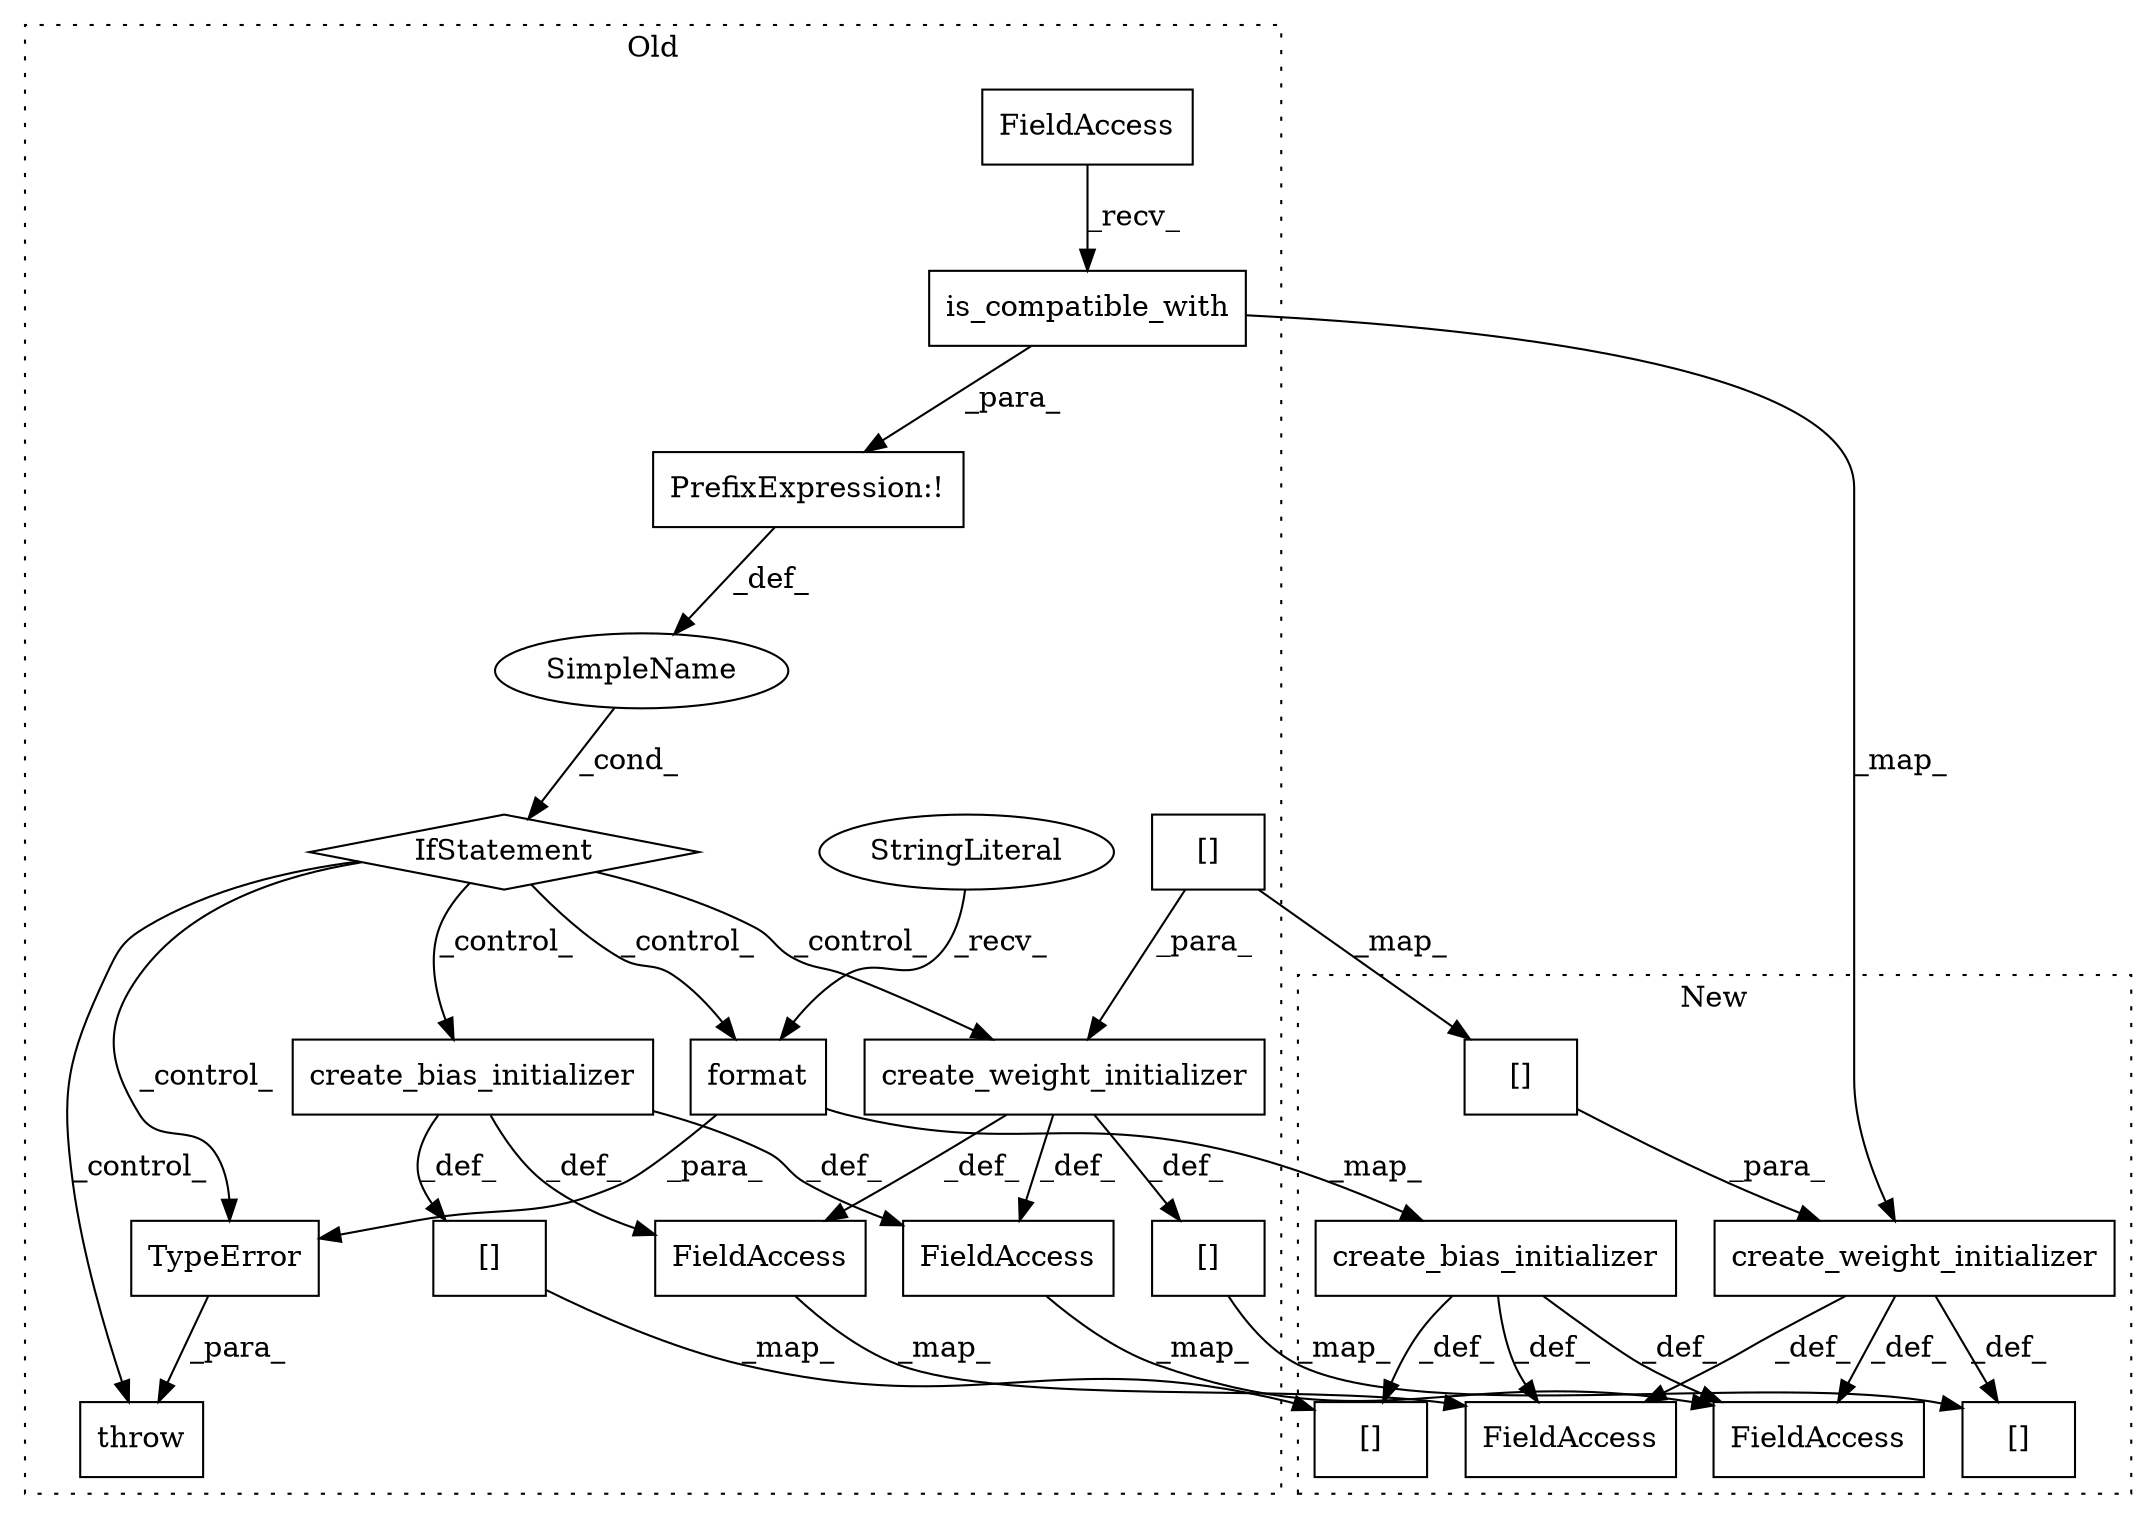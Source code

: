digraph G {
subgraph cluster0 {
1 [label="format" a="32" s="55265,55284" l="7,1" shape="box"];
3 [label="SimpleName" a="42" s="" l="" shape="ellipse"];
4 [label="throw" a="53" s="55196" l="6" shape="box"];
5 [label="PrefixExpression:!" a="38" s="55134" l="1" shape="box"];
6 [label="create_bias_initializer" a="32" s="55771,55805" l="24,1" shape="box"];
7 [label="[]" a="2" s="55747,55769" l="19,1" shape="box"];
9 [label="IfStatement" a="25" s="55130,55186" l="4,2" shape="diamond"];
10 [label="TypeError" a="32" s="55202,55285" l="10,1" shape="box"];
11 [label="create_weight_initializer" a="32" s="55610,55667" l="26,1" shape="box"];
12 [label="StringLiteral" a="45" s="55212" l="52" shape="ellipse"];
13 [label="FieldAccess" a="22" s="55818" l="7" shape="box"];
15 [label="is_compatible_with" a="32" s="55154,55185" l="19,1" shape="box"];
17 [label="[]" a="2" s="55586,55608" l="19,1" shape="box"];
19 [label="FieldAccess" a="22" s="55135" l="18" shape="box"];
21 [label="FieldAccess" a="22" s="56084" l="7" shape="box"];
22 [label="[]" a="2" s="55636,55666" l="13,1" shape="box"];
label = "Old";
style="dotted";
}
subgraph cluster1 {
2 [label="create_bias_initializer" a="32" s="55442,55489" l="24,1" shape="box"];
8 [label="[]" a="2" s="55418,55440" l="19,1" shape="box"];
14 [label="FieldAccess" a="22" s="55502" l="7" shape="box"];
16 [label="create_weight_initializer" a="32" s="55268,55338" l="26,1" shape="box"];
18 [label="[]" a="2" s="55244,55266" l="19,1" shape="box"];
20 [label="FieldAccess" a="22" s="55781" l="7" shape="box"];
23 [label="[]" a="2" s="55294,55324" l="13,1" shape="box"];
label = "New";
style="dotted";
}
1 -> 2 [label="_map_"];
1 -> 10 [label="_para_"];
2 -> 14 [label="_def_"];
2 -> 20 [label="_def_"];
2 -> 8 [label="_def_"];
3 -> 9 [label="_cond_"];
5 -> 3 [label="_def_"];
6 -> 21 [label="_def_"];
6 -> 13 [label="_def_"];
6 -> 7 [label="_def_"];
7 -> 8 [label="_map_"];
9 -> 6 [label="_control_"];
9 -> 1 [label="_control_"];
9 -> 10 [label="_control_"];
9 -> 11 [label="_control_"];
9 -> 4 [label="_control_"];
10 -> 4 [label="_para_"];
11 -> 21 [label="_def_"];
11 -> 13 [label="_def_"];
11 -> 17 [label="_def_"];
12 -> 1 [label="_recv_"];
13 -> 14 [label="_map_"];
15 -> 16 [label="_map_"];
15 -> 5 [label="_para_"];
16 -> 20 [label="_def_"];
16 -> 18 [label="_def_"];
16 -> 14 [label="_def_"];
17 -> 18 [label="_map_"];
19 -> 15 [label="_recv_"];
21 -> 20 [label="_map_"];
22 -> 23 [label="_map_"];
22 -> 11 [label="_para_"];
23 -> 16 [label="_para_"];
}